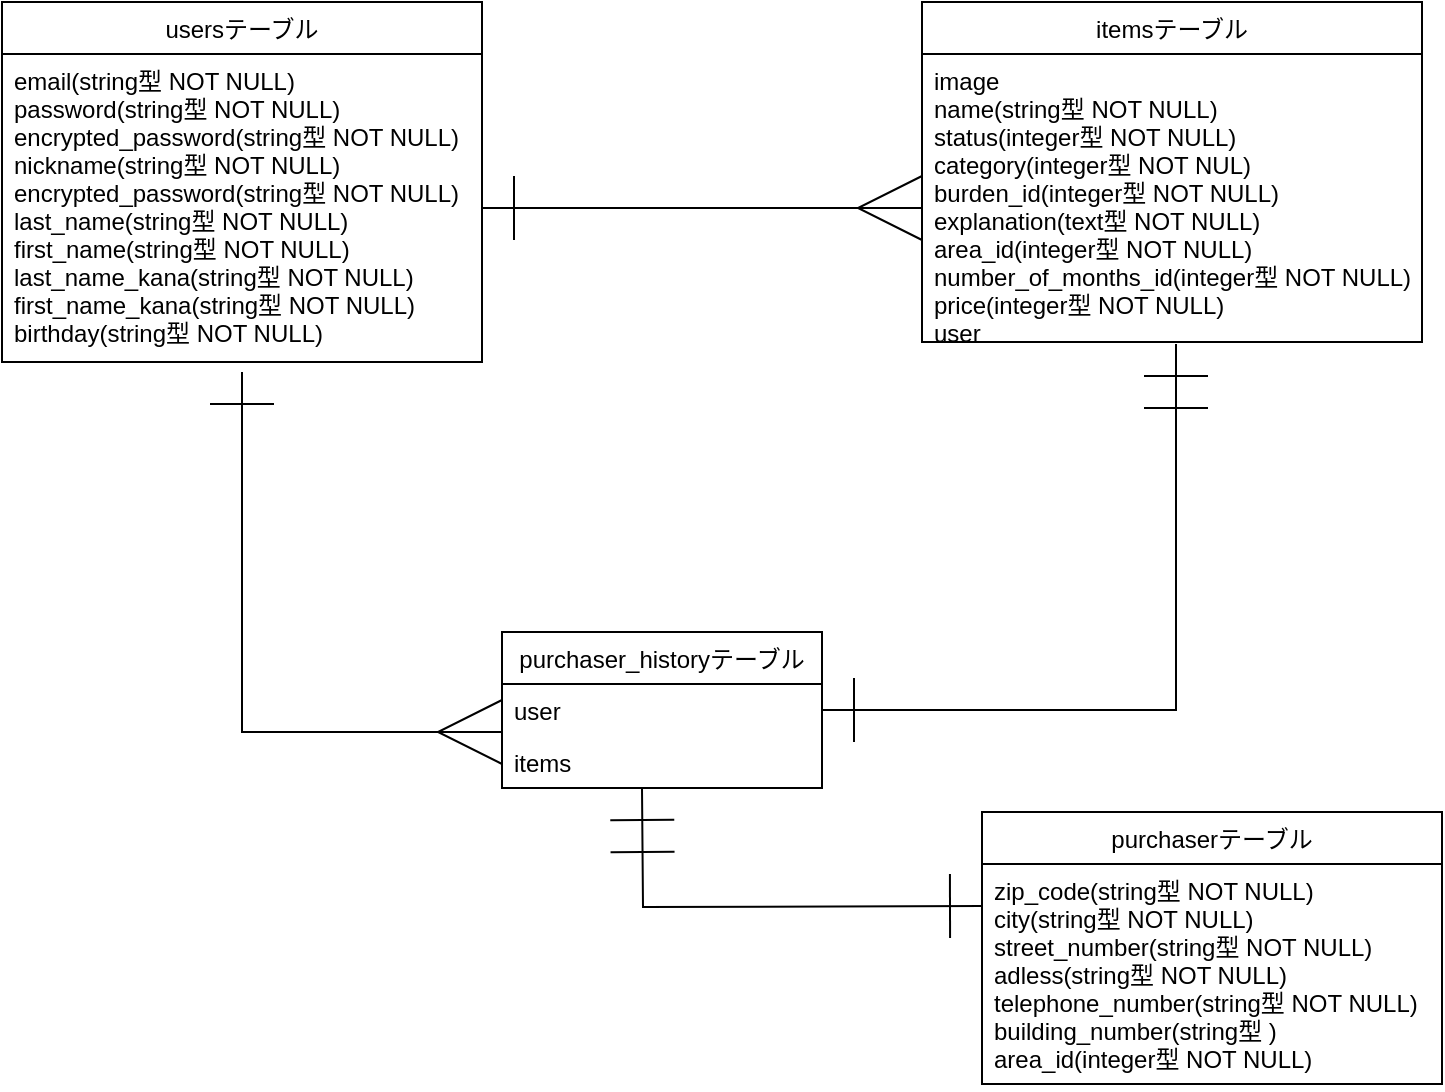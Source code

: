 <mxfile version="13.6.5">
    <diagram id="k_jzOrf0NXlFWR7O4JF5" name="ページ1">
        <mxGraphModel dx="1875" dy="680" grid="1" gridSize="10" guides="1" tooltips="1" connect="1" arrows="1" fold="1" page="1" pageScale="1" pageWidth="1169" pageHeight="827" math="0" shadow="0">
            <root>
                <mxCell id="0"/>
                <mxCell id="1" parent="0"/>
                <mxCell id="33" style="edgeStyle=orthogonalEdgeStyle;rounded=0;orthogonalLoop=1;jettySize=auto;html=1;startArrow=ERone;startFill=0;endArrow=ERmany;endFill=0;strokeWidth=1;endSize=30;startSize=30;exitX=1;exitY=0.5;exitDx=0;exitDy=0;" parent="1" edge="1" source="19">
                    <mxGeometry relative="1" as="geometry">
                        <mxPoint x="290" y="310" as="sourcePoint"/>
                        <mxPoint x="430" y="218" as="targetPoint"/>
                        <Array as="points"/>
                    </mxGeometry>
                </mxCell>
                <mxCell id="38" style="edgeStyle=orthogonalEdgeStyle;rounded=0;orthogonalLoop=1;jettySize=auto;html=1;startArrow=ERmany;startFill=0;startSize=30;endArrow=ERone;endFill=0;endSize=30;strokeWidth=1;" parent="1" edge="1">
                    <mxGeometry relative="1" as="geometry">
                        <mxPoint x="90" y="300" as="targetPoint"/>
                        <mxPoint x="220" y="480" as="sourcePoint"/>
                        <Array as="points">
                            <mxPoint x="90" y="480"/>
                        </Array>
                    </mxGeometry>
                </mxCell>
                <mxCell id="44" style="edgeStyle=orthogonalEdgeStyle;rounded=0;orthogonalLoop=1;jettySize=auto;html=1;startArrow=ERone;startFill=0;startSize=30;endArrow=ERmandOne;endFill=0;endSize=30;" edge="1" parent="1">
                    <mxGeometry relative="1" as="geometry">
                        <mxPoint x="290" y="508" as="targetPoint"/>
                        <mxPoint x="460" y="567" as="sourcePoint"/>
                    </mxGeometry>
                </mxCell>
                <mxCell id="25" value="purchaserテーブル" style="swimlane;fontStyle=0;childLayout=stackLayout;horizontal=1;startSize=26;fillColor=none;horizontalStack=0;resizeParent=1;resizeParentMax=0;resizeLast=0;collapsible=1;marginBottom=0;" parent="1" vertex="1">
                    <mxGeometry x="460" y="520" width="230" height="136" as="geometry"/>
                </mxCell>
                <mxCell id="26" value="zip_code(string型 NOT NULL)&#10;city(string型 NOT NULL)&#10;street_number(string型 NOT NULL)&#10;adless(string型 NOT NULL)&#10;telephone_number(string型 NOT NULL)&#10;building_number(string型 )&#10;area_id(integer型 NOT NULL)" style="text;strokeColor=none;fillColor=none;align=left;verticalAlign=top;spacingLeft=4;spacingRight=4;overflow=hidden;rotatable=0;points=[[0,0.5],[1,0.5]];portConstraint=eastwest;" parent="25" vertex="1">
                    <mxGeometry y="26" width="230" height="110" as="geometry"/>
                </mxCell>
                <mxCell id="48" style="edgeStyle=orthogonalEdgeStyle;rounded=0;orthogonalLoop=1;jettySize=auto;html=1;exitX=1;exitY=0.5;exitDx=0;exitDy=0;startArrow=ERone;startFill=0;startSize=30;endArrow=ERmandOne;endFill=0;endSize=30;entryX=0.508;entryY=1.007;entryDx=0;entryDy=0;entryPerimeter=0;" edge="1" parent="1" source="30" target="22">
                    <mxGeometry relative="1" as="geometry">
                        <mxPoint x="560" y="310" as="targetPoint"/>
                    </mxGeometry>
                </mxCell>
                <mxCell id="29" value="purchaser_historyテーブル" style="swimlane;fontStyle=0;childLayout=stackLayout;horizontal=1;startSize=26;fillColor=none;horizontalStack=0;resizeParent=1;resizeParentMax=0;resizeLast=0;collapsible=1;marginBottom=0;" parent="1" vertex="1">
                    <mxGeometry x="220" y="430" width="160" height="78" as="geometry"/>
                </mxCell>
                <mxCell id="30" value="user" style="text;strokeColor=none;fillColor=none;align=left;verticalAlign=top;spacingLeft=4;spacingRight=4;overflow=hidden;rotatable=0;points=[[0,0.5],[1,0.5]];portConstraint=eastwest;" parent="29" vertex="1">
                    <mxGeometry y="26" width="160" height="26" as="geometry"/>
                </mxCell>
                <mxCell id="31" value="items" style="text;strokeColor=none;fillColor=none;align=left;verticalAlign=top;spacingLeft=4;spacingRight=4;overflow=hidden;rotatable=0;points=[[0,0.5],[1,0.5]];portConstraint=eastwest;" parent="29" vertex="1">
                    <mxGeometry y="52" width="160" height="26" as="geometry"/>
                </mxCell>
                <mxCell id="17" value="usersテーブル" style="swimlane;fontStyle=0;childLayout=stackLayout;horizontal=1;startSize=26;fillColor=none;horizontalStack=0;resizeParent=1;resizeParentMax=0;resizeLast=0;collapsible=1;marginBottom=0;" parent="1" vertex="1">
                    <mxGeometry x="-30" y="115" width="240" height="180" as="geometry"/>
                </mxCell>
                <mxCell id="19" value="email(string型 NOT NULL)&#10;password(string型 NOT NULL)&#10;encrypted_password(string型 NOT NULL)&#10;nickname(string型 NOT NULL) &#10;encrypted_password(string型 NOT NULL)&#10;last_name(string型 NOT NULL)&#10;first_name(string型 NOT NULL)&#10;last_name_kana(string型 NOT NULL)&#10;first_name_kana(string型 NOT NULL)&#10;birthday(string型 NOT NULL)&#10;" style="text;strokeColor=none;fillColor=none;align=left;verticalAlign=top;spacingLeft=4;spacingRight=4;overflow=hidden;rotatable=0;points=[[0,0.5],[1,0.5]];portConstraint=eastwest;" parent="17" vertex="1">
                    <mxGeometry y="26" width="240" height="154" as="geometry"/>
                </mxCell>
                <mxCell id="21" value="itemsテーブル" style="swimlane;fontStyle=0;childLayout=stackLayout;horizontal=1;startSize=26;fillColor=none;horizontalStack=0;resizeParent=1;resizeParentMax=0;resizeLast=0;collapsible=1;marginBottom=0;" parent="1" vertex="1">
                    <mxGeometry x="430" y="115" width="250" height="170" as="geometry"/>
                </mxCell>
                <mxCell id="22" value="image&#10;name(string型 NOT NULL)&#10;status(integer型 NOT NULL)&#10;category(integer型 NOT NUL)&#10;burden_id(integer型 NOT NULL)&#10;explanation(text型 NOT NULL)&#10;area_id(integer型 NOT NULL)&#10;number_of_months_id(integer型 NOT NULL)&#10;price(integer型 NOT NULL)&#10;user&#10;" style="text;strokeColor=none;fillColor=none;align=left;verticalAlign=top;spacingLeft=4;spacingRight=4;overflow=hidden;rotatable=0;points=[[0,0.5],[1,0.5]];portConstraint=eastwest;" parent="21" vertex="1">
                    <mxGeometry y="26" width="250" height="144" as="geometry"/>
                </mxCell>
            </root>
        </mxGraphModel>
    </diagram>
</mxfile>
